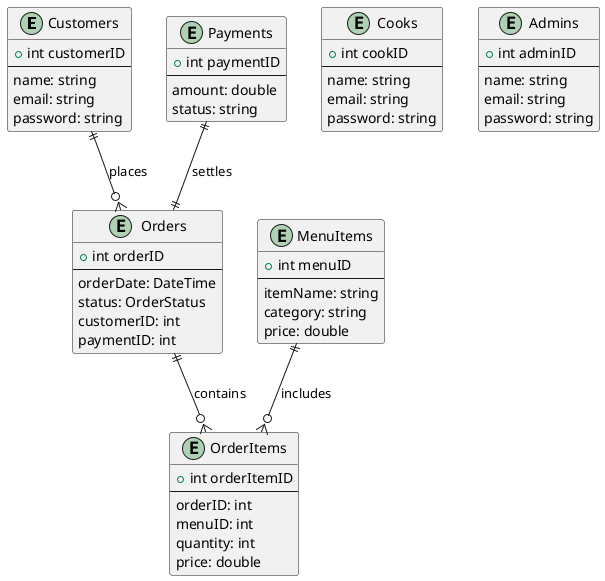 @startuml databaseDesign
entity "Customers" as Customers {
    +int customerID
    --
    name: string
    email: string
    password: string
}

entity "Cooks" as Cooks {
    +int cookID
    --
    name: string
    email: string
    password: string
}

entity "Admins" as Admins {
    +int adminID
    --
    name: string
    email: string
    password: string
}

entity "MenuItems" as MenuItems {
    +int menuID
    --
    itemName: string
    category: string
    price: double
}

entity "Orders" as Orders {
    +int orderID
    --
    orderDate: DateTime
    status: OrderStatus
    customerID: int
    paymentID: int
}

entity "OrderItems" as OrderItems {
    +int orderItemID
    --
    orderID: int
    menuID: int
    quantity: int
    price: double
}

entity "Payments" as Payments {
    +int paymentID
    --
    amount: double
    status: string
}

Customers ||--o{ Orders : places
Orders ||--o{ OrderItems : contains
MenuItems ||--o{ OrderItems : includes
Payments ||--|| Orders : settles
@enduml
